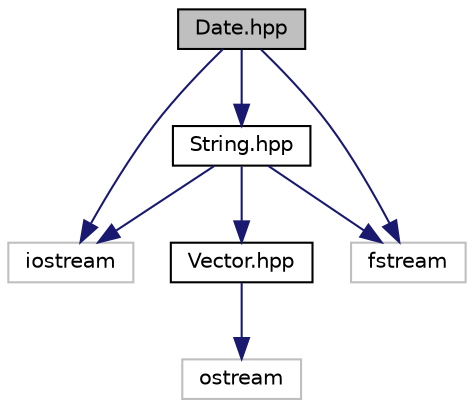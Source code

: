 digraph "Date.hpp"
{
  edge [fontname="Helvetica",fontsize="10",labelfontname="Helvetica",labelfontsize="10"];
  node [fontname="Helvetica",fontsize="10",shape=record];
  Node0 [label="Date.hpp",height=0.2,width=0.4,color="black", fillcolor="grey75", style="filled", fontcolor="black"];
  Node0 -> Node1 [color="midnightblue",fontsize="10",style="solid"];
  Node1 [label="iostream",height=0.2,width=0.4,color="grey75", fillcolor="white", style="filled"];
  Node0 -> Node2 [color="midnightblue",fontsize="10",style="solid"];
  Node2 [label="fstream",height=0.2,width=0.4,color="grey75", fillcolor="white", style="filled"];
  Node0 -> Node3 [color="midnightblue",fontsize="10",style="solid"];
  Node3 [label="String.hpp",height=0.2,width=0.4,color="black", fillcolor="white", style="filled",URL="$String_8hpp.html"];
  Node3 -> Node2 [color="midnightblue",fontsize="10",style="solid"];
  Node3 -> Node1 [color="midnightblue",fontsize="10",style="solid"];
  Node3 -> Node4 [color="midnightblue",fontsize="10",style="solid"];
  Node4 [label="Vector.hpp",height=0.2,width=0.4,color="black", fillcolor="white", style="filled",URL="$Vector_8hpp.html"];
  Node4 -> Node5 [color="midnightblue",fontsize="10",style="solid"];
  Node5 [label="ostream",height=0.2,width=0.4,color="grey75", fillcolor="white", style="filled"];
}
